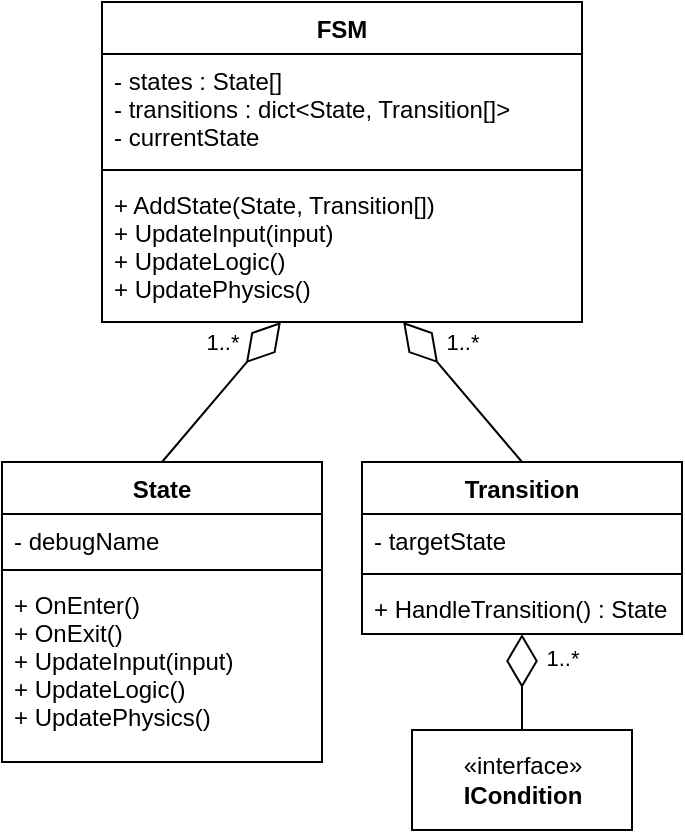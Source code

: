 <mxfile version="13.4.5" type="device"><diagram id="4sVRxzEpbEmqhmAJU3zB" name="Page-1"><mxGraphModel dx="1185" dy="685" grid="1" gridSize="10" guides="1" tooltips="1" connect="1" arrows="1" fold="1" page="1" pageScale="1" pageWidth="850" pageHeight="1100" math="0" shadow="0"><root><mxCell id="0"/><mxCell id="1" parent="0"/><mxCell id="1tjNtBXsN7EaV06gt7__-21" value="«interface»&lt;br&gt;&lt;b&gt;ICondition&lt;/b&gt;" style="html=1;" vertex="1" parent="1"><mxGeometry x="460" y="404" width="110" height="50" as="geometry"/></mxCell><mxCell id="1tjNtBXsN7EaV06gt7__-32" value="" style="endArrow=diamondThin;endFill=0;endSize=24;html=1;exitX=0.5;exitY=0;exitDx=0;exitDy=0;" edge="1" parent="1" source="1tjNtBXsN7EaV06gt7__-21" target="1tjNtBXsN7EaV06gt7__-28"><mxGeometry width="160" relative="1" as="geometry"><mxPoint x="605" y="394" as="sourcePoint"/><mxPoint x="525" y="372" as="targetPoint"/></mxGeometry></mxCell><mxCell id="1tjNtBXsN7EaV06gt7__-34" value="1..*" style="edgeLabel;html=1;align=center;verticalAlign=middle;resizable=0;points=[];" vertex="1" connectable="0" parent="1tjNtBXsN7EaV06gt7__-32"><mxGeometry x="-0.368" y="1" relative="1" as="geometry"><mxPoint x="21" y="-21" as="offset"/></mxGeometry></mxCell><mxCell id="1tjNtBXsN7EaV06gt7__-44" value="" style="endArrow=diamondThin;endFill=0;endSize=24;html=1;exitX=0.5;exitY=0;exitDx=0;exitDy=0;" edge="1" parent="1" source="1tjNtBXsN7EaV06gt7__-25" target="1tjNtBXsN7EaV06gt7__-42"><mxGeometry width="160" relative="1" as="geometry"><mxPoint x="615" y="490" as="sourcePoint"/><mxPoint x="425" y="180" as="targetPoint"/></mxGeometry></mxCell><mxCell id="1tjNtBXsN7EaV06gt7__-47" value="1..*" style="edgeLabel;html=1;align=center;verticalAlign=middle;resizable=0;points=[];" vertex="1" connectable="0" parent="1tjNtBXsN7EaV06gt7__-44"><mxGeometry x="0.21" y="-4" relative="1" as="geometry"><mxPoint x="2.94" y="-15.03" as="offset"/></mxGeometry></mxCell><mxCell id="1tjNtBXsN7EaV06gt7__-45" value="" style="endArrow=diamondThin;endFill=0;endSize=24;html=1;exitX=0.5;exitY=0;exitDx=0;exitDy=0;" edge="1" parent="1" source="1tjNtBXsN7EaV06gt7__-8" target="1tjNtBXsN7EaV06gt7__-42"><mxGeometry width="160" relative="1" as="geometry"><mxPoint x="575" y="180" as="sourcePoint"/><mxPoint x="414" y="170" as="targetPoint"/></mxGeometry></mxCell><mxCell id="1tjNtBXsN7EaV06gt7__-46" value="1..*" style="edgeLabel;html=1;align=center;verticalAlign=middle;resizable=0;points=[];" vertex="1" connectable="0" parent="1tjNtBXsN7EaV06gt7__-45"><mxGeometry x="0.281" y="2" relative="1" as="geometry"><mxPoint x="-6.53" y="-13.88" as="offset"/></mxGeometry></mxCell><mxCell id="1tjNtBXsN7EaV06gt7__-25" value="Transition" style="swimlane;fontStyle=1;align=center;verticalAlign=top;childLayout=stackLayout;horizontal=1;startSize=26;horizontalStack=0;resizeParent=1;resizeParentMax=0;resizeLast=0;collapsible=1;marginBottom=0;" vertex="1" parent="1"><mxGeometry x="435" y="270" width="160" height="86" as="geometry"/></mxCell><mxCell id="1tjNtBXsN7EaV06gt7__-26" value="- targetState" style="text;strokeColor=none;fillColor=none;align=left;verticalAlign=top;spacingLeft=4;spacingRight=4;overflow=hidden;rotatable=0;points=[[0,0.5],[1,0.5]];portConstraint=eastwest;" vertex="1" parent="1tjNtBXsN7EaV06gt7__-25"><mxGeometry y="26" width="160" height="26" as="geometry"/></mxCell><mxCell id="1tjNtBXsN7EaV06gt7__-27" value="" style="line;strokeWidth=1;fillColor=none;align=left;verticalAlign=middle;spacingTop=-1;spacingLeft=3;spacingRight=3;rotatable=0;labelPosition=right;points=[];portConstraint=eastwest;" vertex="1" parent="1tjNtBXsN7EaV06gt7__-25"><mxGeometry y="52" width="160" height="8" as="geometry"/></mxCell><mxCell id="1tjNtBXsN7EaV06gt7__-28" value="+ HandleTransition() : State" style="text;strokeColor=none;fillColor=none;align=left;verticalAlign=top;spacingLeft=4;spacingRight=4;overflow=hidden;rotatable=0;points=[[0,0.5],[1,0.5]];portConstraint=eastwest;" vertex="1" parent="1tjNtBXsN7EaV06gt7__-25"><mxGeometry y="60" width="160" height="26" as="geometry"/></mxCell><mxCell id="1tjNtBXsN7EaV06gt7__-39" value="FSM" style="swimlane;fontStyle=1;align=center;verticalAlign=top;childLayout=stackLayout;horizontal=1;startSize=26;horizontalStack=0;resizeParent=1;resizeParentMax=0;resizeLast=0;collapsible=1;marginBottom=0;" vertex="1" parent="1"><mxGeometry x="305" y="40" width="240" height="160" as="geometry"/></mxCell><mxCell id="1tjNtBXsN7EaV06gt7__-40" value="- states : State[]&#10;- transitions : dict&lt;State, Transition[]&gt;&#10;- currentState" style="text;strokeColor=none;fillColor=none;align=left;verticalAlign=top;spacingLeft=4;spacingRight=4;overflow=hidden;rotatable=0;points=[[0,0.5],[1,0.5]];portConstraint=eastwest;" vertex="1" parent="1tjNtBXsN7EaV06gt7__-39"><mxGeometry y="26" width="240" height="54" as="geometry"/></mxCell><mxCell id="1tjNtBXsN7EaV06gt7__-41" value="" style="line;strokeWidth=1;fillColor=none;align=left;verticalAlign=middle;spacingTop=-1;spacingLeft=3;spacingRight=3;rotatable=0;labelPosition=right;points=[];portConstraint=eastwest;" vertex="1" parent="1tjNtBXsN7EaV06gt7__-39"><mxGeometry y="80" width="240" height="8" as="geometry"/></mxCell><mxCell id="1tjNtBXsN7EaV06gt7__-42" value="+ AddState(State, Transition[])&#10;+ UpdateInput(input)&#10;+ UpdateLogic()&#10;+ UpdatePhysics()" style="text;strokeColor=none;fillColor=none;align=left;verticalAlign=top;spacingLeft=4;spacingRight=4;overflow=hidden;rotatable=0;points=[[0,0.5],[1,0.5]];portConstraint=eastwest;" vertex="1" parent="1tjNtBXsN7EaV06gt7__-39"><mxGeometry y="88" width="240" height="72" as="geometry"/></mxCell><mxCell id="1tjNtBXsN7EaV06gt7__-8" value="State" style="swimlane;fontStyle=1;align=center;verticalAlign=top;childLayout=stackLayout;horizontal=1;startSize=26;horizontalStack=0;resizeParent=1;resizeParentMax=0;resizeLast=0;collapsible=1;marginBottom=0;" vertex="1" parent="1"><mxGeometry x="255" y="270" width="160" height="150" as="geometry"/></mxCell><mxCell id="1tjNtBXsN7EaV06gt7__-9" value="- debugName&#10;" style="text;strokeColor=none;fillColor=none;align=left;verticalAlign=top;spacingLeft=4;spacingRight=4;overflow=hidden;rotatable=0;points=[[0,0.5],[1,0.5]];portConstraint=eastwest;" vertex="1" parent="1tjNtBXsN7EaV06gt7__-8"><mxGeometry y="26" width="160" height="24" as="geometry"/></mxCell><mxCell id="1tjNtBXsN7EaV06gt7__-10" value="" style="line;strokeWidth=1;fillColor=none;align=left;verticalAlign=middle;spacingTop=-1;spacingLeft=3;spacingRight=3;rotatable=0;labelPosition=right;points=[];portConstraint=eastwest;" vertex="1" parent="1tjNtBXsN7EaV06gt7__-8"><mxGeometry y="50" width="160" height="8" as="geometry"/></mxCell><mxCell id="1tjNtBXsN7EaV06gt7__-11" value="+ OnEnter()&#10;+ OnExit()&#10;+ UpdateInput(input)&#10;+ UpdateLogic()&#10;+ UpdatePhysics()" style="text;strokeColor=none;fillColor=none;align=left;verticalAlign=top;spacingLeft=4;spacingRight=4;overflow=hidden;rotatable=0;points=[[0,0.5],[1,0.5]];portConstraint=eastwest;" vertex="1" parent="1tjNtBXsN7EaV06gt7__-8"><mxGeometry y="58" width="160" height="92" as="geometry"/></mxCell></root></mxGraphModel></diagram></mxfile>